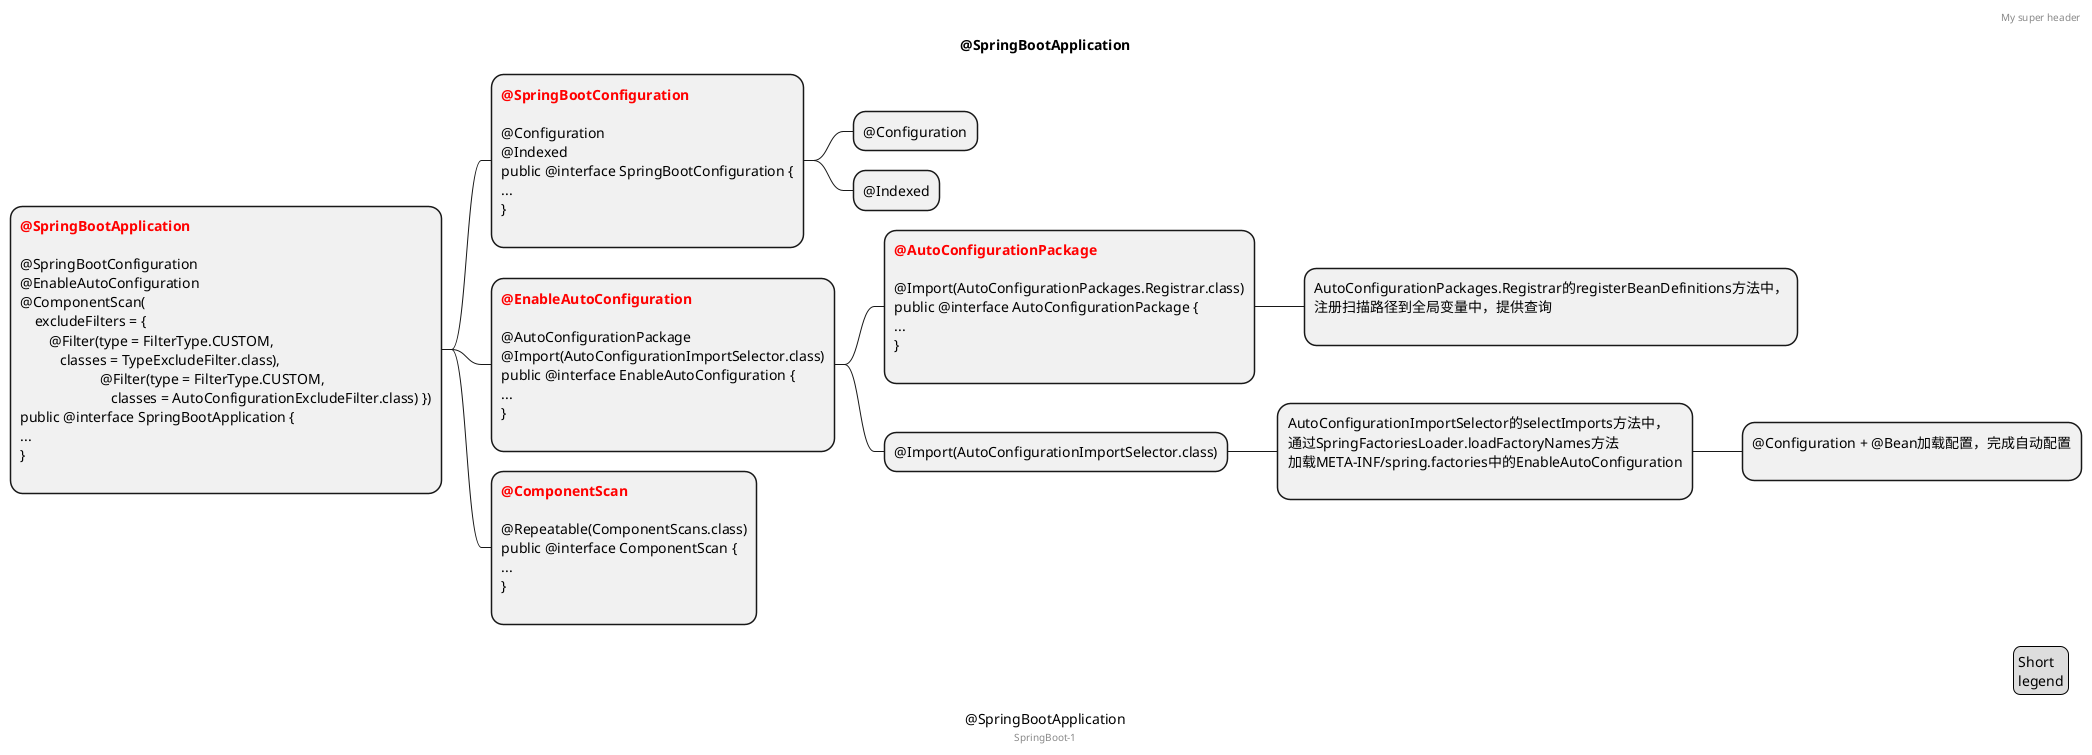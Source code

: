 @startmindmap
'https://plantuml.com/mindmap-diagram
'https://v3.processon.com/view/60308709079129248a468dbe?fromnew=1

caption @SpringBootApplication
title @SpringBootApplication

*:<b><color:red>@SpringBootApplication

@SpringBootConfiguration
@EnableAutoConfiguration
@ComponentScan(
    excludeFilters = {
        @Filter(type = FilterType.CUSTOM,
           classes = TypeExcludeFilter.class),
		      @Filter(type = FilterType.CUSTOM,
		         classes = AutoConfigurationExcludeFilter.class) })
public @interface SpringBootApplication {
...
}
;
**:<b><color:red>@SpringBootConfiguration

@Configuration
@Indexed
public @interface SpringBootConfiguration {
...
}
;
*** @Configuration
*** @Indexed

**:<b><color:red>@EnableAutoConfiguration

@AutoConfigurationPackage
@Import(AutoConfigurationImportSelector.class)
public @interface EnableAutoConfiguration {
...
}
;

***:<b><color:red>@AutoConfigurationPackage

@Import(AutoConfigurationPackages.Registrar.class)
public @interface AutoConfigurationPackage {
...
}
;
****:AutoConfigurationPackages.Registrar的registerBeanDefinitions方法中，
注册扫描路径到全局变量中，提供查询
;
*** @Import(AutoConfigurationImportSelector.class)
****:AutoConfigurationImportSelector的selectImports方法中，
通过SpringFactoriesLoader.loadFactoryNames方法
加载META-INF/spring.factories中的EnableAutoConfiguration
;
*****:@Configuration + @Bean加载配置，完成自动配置
;

**:<b><color:red>@ComponentScan

@Repeatable(ComponentScans.class)
public @interface ComponentScan {
...
}
;

header
My super header
endheader

center footer SpringBoot-1

legend right
  Short
  legend
endlegend
@endmindmap
